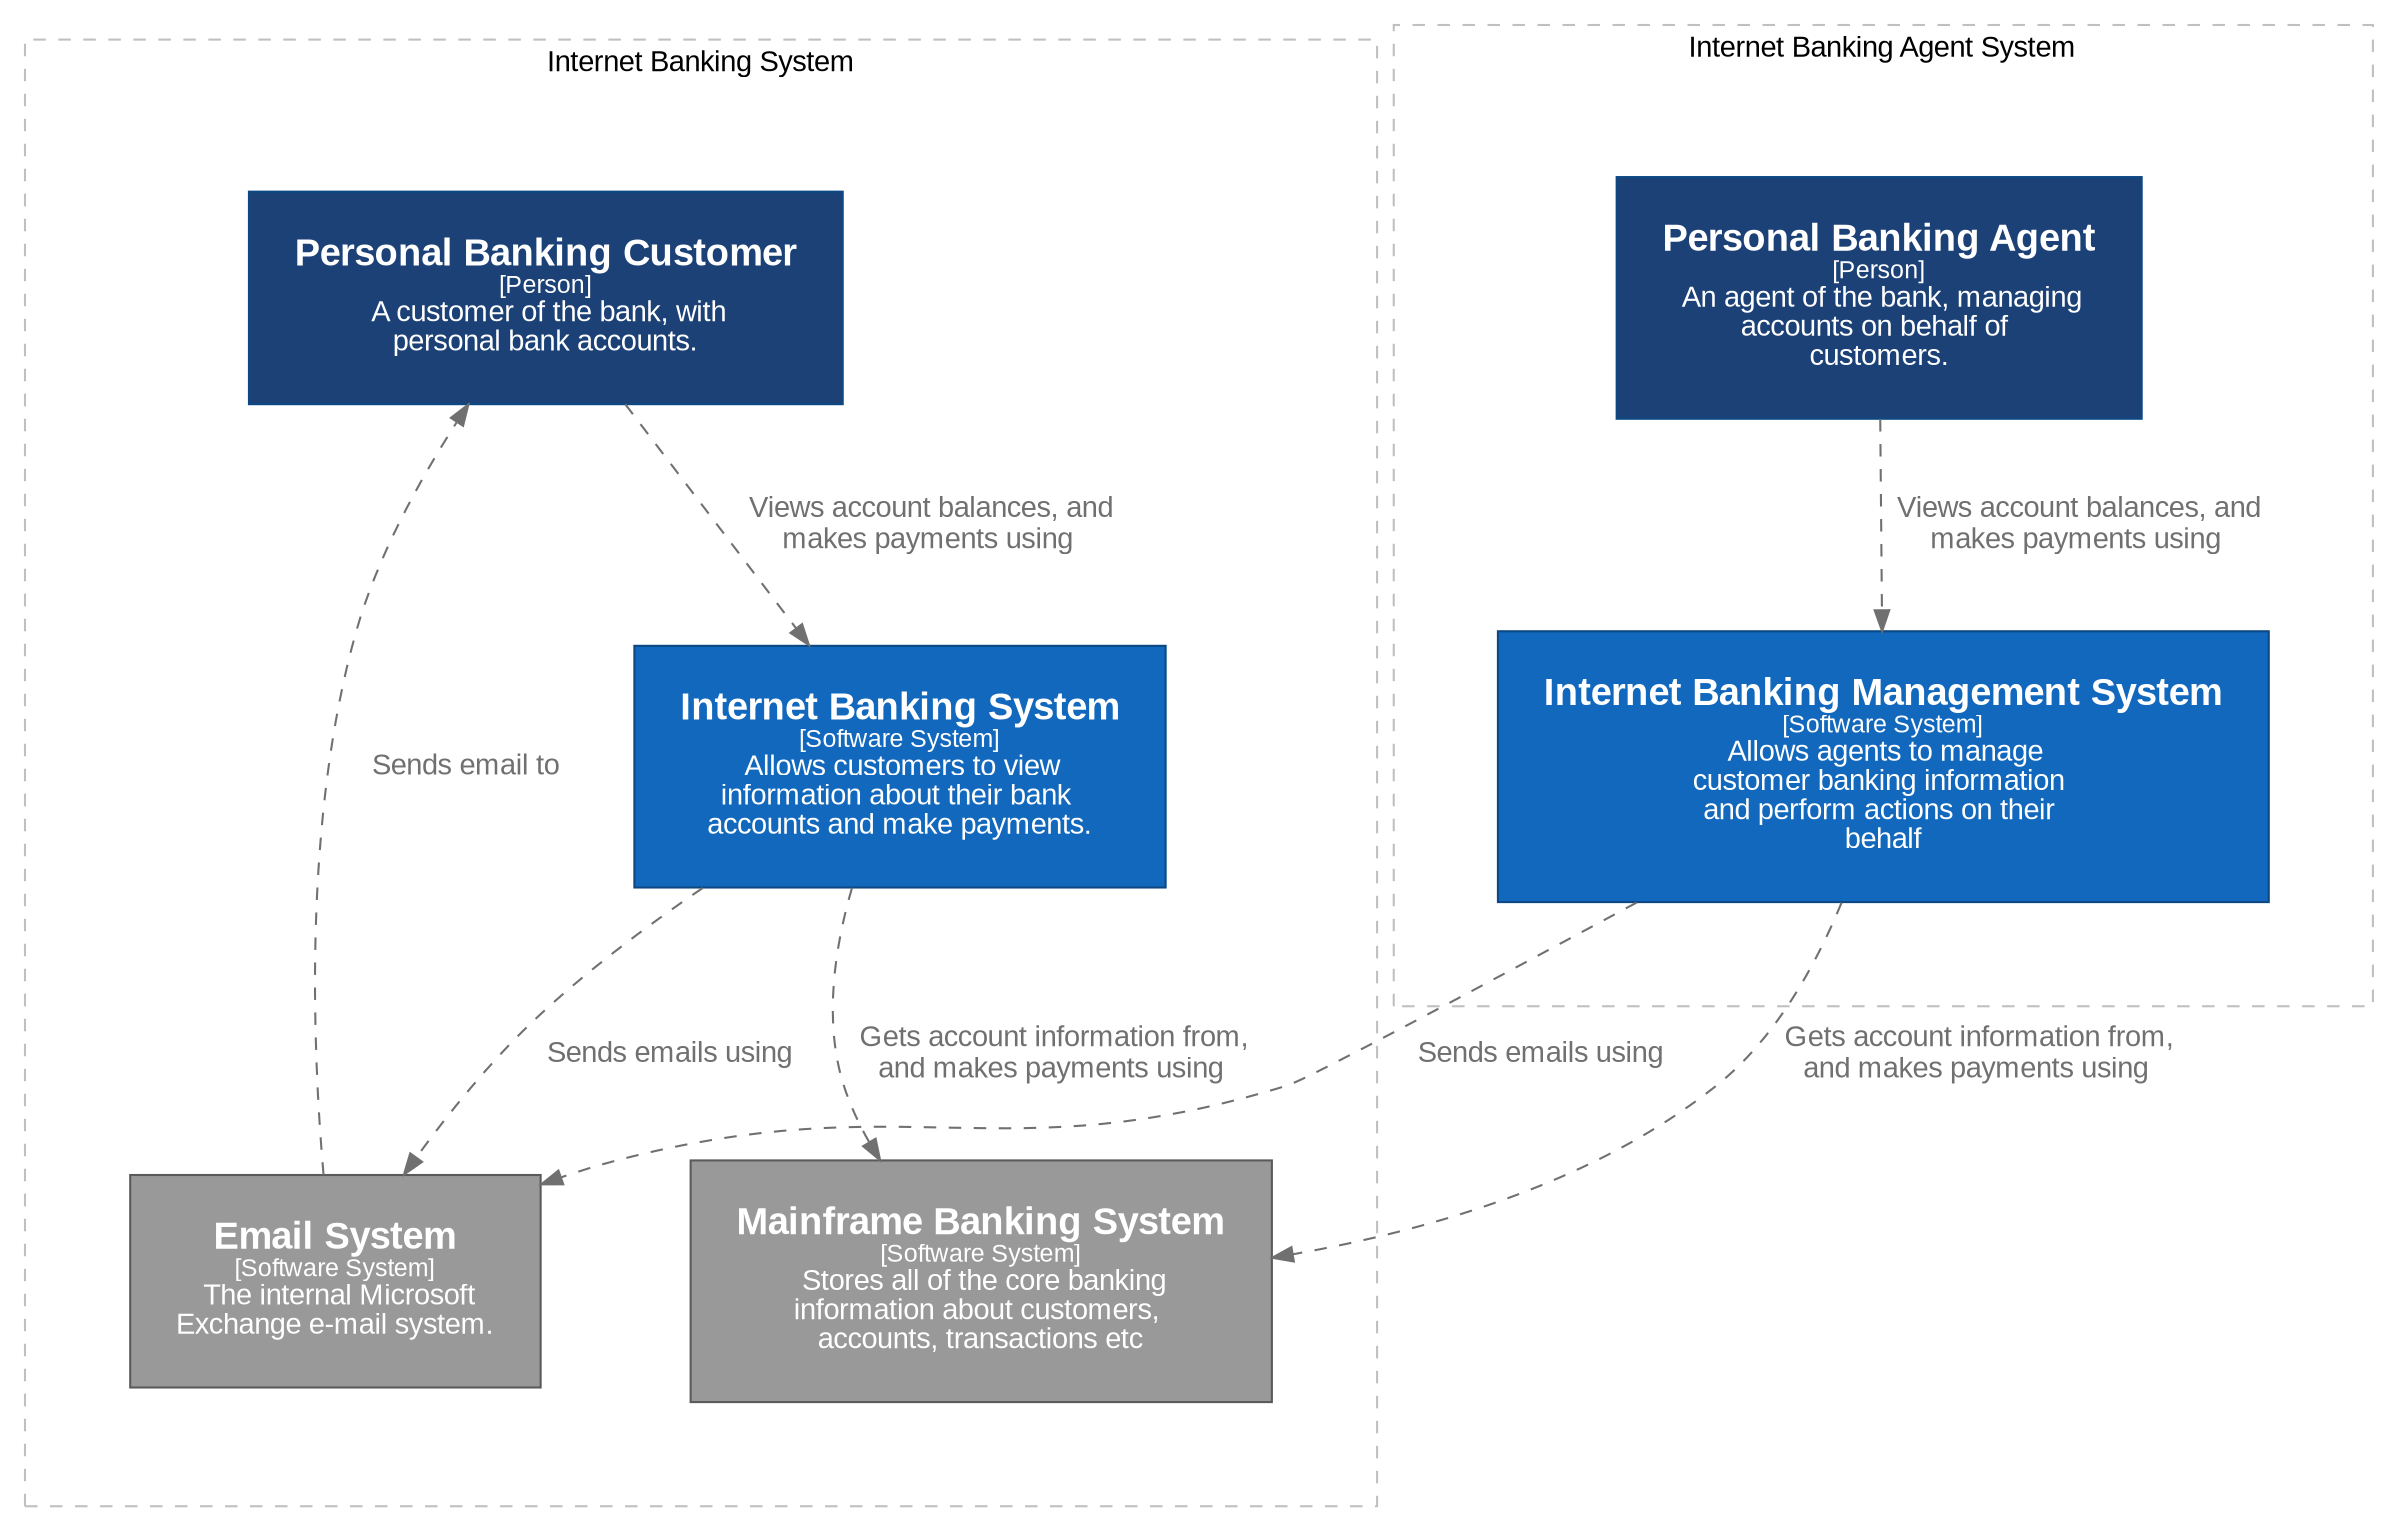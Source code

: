 digraph {
    compound=true
    graph [fontname="Arial", rankdir=TB, ranksep=1.0, nodesep=1.0]
    node [fontname="Arial", shape=box, margin="0.3,0.3"]
    edge [fontname="Arial"]

    subgraph cluster_internetBanking {
        label = "Internet Banking System"
        style = "dashed"
        color = "grey"
        margin="50,50"
        
        customer [
        id="customer",
        shape="rect",
        label=<<font point-size="18"><b>Personal Banking Customer</b></font><br /><font point-size="12">[Person]</font><br /><font point-size="14">  A customer of the bank, with <br />personal bank accounts.</font>>,
        style="filled",
        color="#0b4884",
        fillcolor="#1C4177",
        fontcolor="#ffffff"
    ]
internetBankingSystem [
        id="internetBankingSystem",
        shape="rect",
        label=<<font point-size="18"><b>Internet Banking System</b></font><br /><font point-size="12">[Software System]</font><br /><font point-size="14">  Allows customers to view <br />information about their bank <br />accounts and make payments.</font>>,
        style="filled",
        color="#0b4884",
        fillcolor="#1168bd",
        fontcolor="#ffffff"
    ]
mainframeBankingSystem [
        id="mainframeBankingSystem",
        shape="rect",
        label=<<font point-size="18"><b>Mainframe Banking System</b></font><br /><font point-size="12">[Software System]</font><br /><font point-size="14">  Stores all of the core banking <br />information about customers, <br />accounts, transactions etc</font>>,
        style="filled",
        color="#5a5a5a",
        fillcolor="#999999",
        fontcolor="#ffffff"
    ]
emailSystem [
        id="emailSystem",
        shape="rect",
        label=<<font point-size="18"><b>Email System</b></font><br /><font point-size="12">[Software System]</font><br /><font point-size="14">  The internal Microsoft <br />Exchange e-mail system.</font>>,
        style="filled",
        color="#5a5a5a",
        fillcolor="#999999",
        fontcolor="#ffffff"
    ]
        
    }

subgraph cluster_internetBankingAgent {
        label = "Internet Banking Agent System"
        style = "dashed"
        color = "grey"
        margin="50,50"
        
        agent [
        id="agent",
        shape="rect",
        label=<<font point-size="18"><b>Personal Banking Agent</b></font><br /><font point-size="12">[Person]</font><br /><font point-size="14">  An agent of the bank, managing <br />accounts on behalf of <br />customers.</font>>,
        style="filled",
        color="#0b4884",
        fillcolor="#1C4177",
        fontcolor="#ffffff"
    ]
internetBankingManagementSystem [
        id="internetBankingManagementSystem",
        shape="rect",
        label=<<font point-size="18"><b>Internet Banking Management System</b></font><br /><font point-size="12">[Software System]</font><br /><font point-size="14">  Allows agents to manage <br />customer banking information <br />and perform actions on their <br />behalf</font>>,
        style="filled",
        color="#0b4884",
        fillcolor="#1168bd",
        fontcolor="#ffffff"
    ]
        
    }

customer -> internetBankingSystem [ id="100000", label=<<font point-size="14">  Views account balances, and <br />makes payments using</font>>, style="dashed", color="#707070", fontcolor="#707070" ]
internetBankingSystem -> emailSystem [ id="100001", label=<<font point-size="14">  Sends emails using</font>>, style="dashed", color="#707070", fontcolor="#707070" ]
internetBankingSystem -> mainframeBankingSystem [ id="100002", label=<<font point-size="14">  Gets account information from, <br />and makes payments using</font>>, style="dashed", color="#707070", fontcolor="#707070" ]
emailSystem -> customer [ id="100012", label=<<font point-size="14">  Sends email to</font>>, style="dashed", color="#707070", fontcolor="#707070" ]
agent -> internetBankingManagementSystem [ id="100013", label=<<font point-size="14">  Views account balances, and <br />makes payments using</font>>, style="dashed", color="#707070", fontcolor="#707070" ]
internetBankingManagementSystem -> emailSystem [ id="100014", label=<<font point-size="14">  Sends emails using</font>>, style="dashed", color="#707070", fontcolor="#707070" ]
internetBankingManagementSystem -> mainframeBankingSystem [ id="100015", label=<<font point-size="14">  Gets account information from, <br />and makes payments using</font>>, style="dashed", color="#707070", fontcolor="#707070" ]
     
}